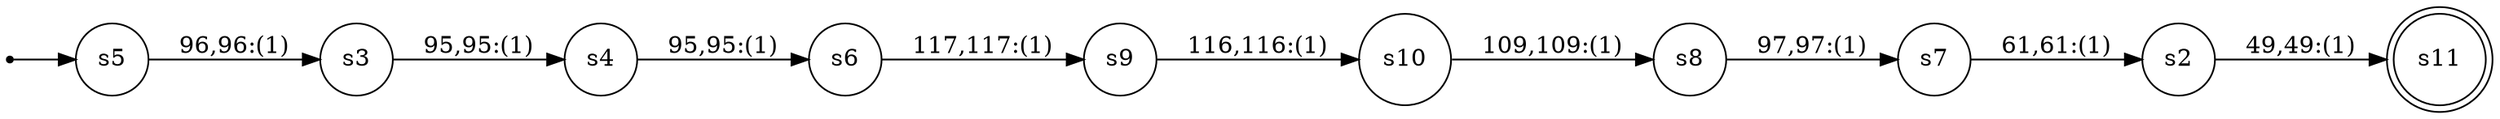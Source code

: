 
      digraph G {
        rankdir=LR;
        init [shape=point];
        node [shape = doublecircle];
        s11
        node [shape = circle];
        init -> s5;
        s10 -> s8 [label = "109,109:(1)"]
        s9 -> s10 [label = "116,116:(1)"]
        s8 -> s7 [label = "97,97:(1)"]
        s7 -> s2 [label = "61,61:(1)"]
        s6 -> s9 [label = "117,117:(1)"]
        s5 -> s3 [label = "96,96:(1)"]
        s4 -> s6 [label = "95,95:(1)"]
        s3 -> s4 [label = "95,95:(1)"]
        s2 -> s11 [label = "49,49:(1)"]}